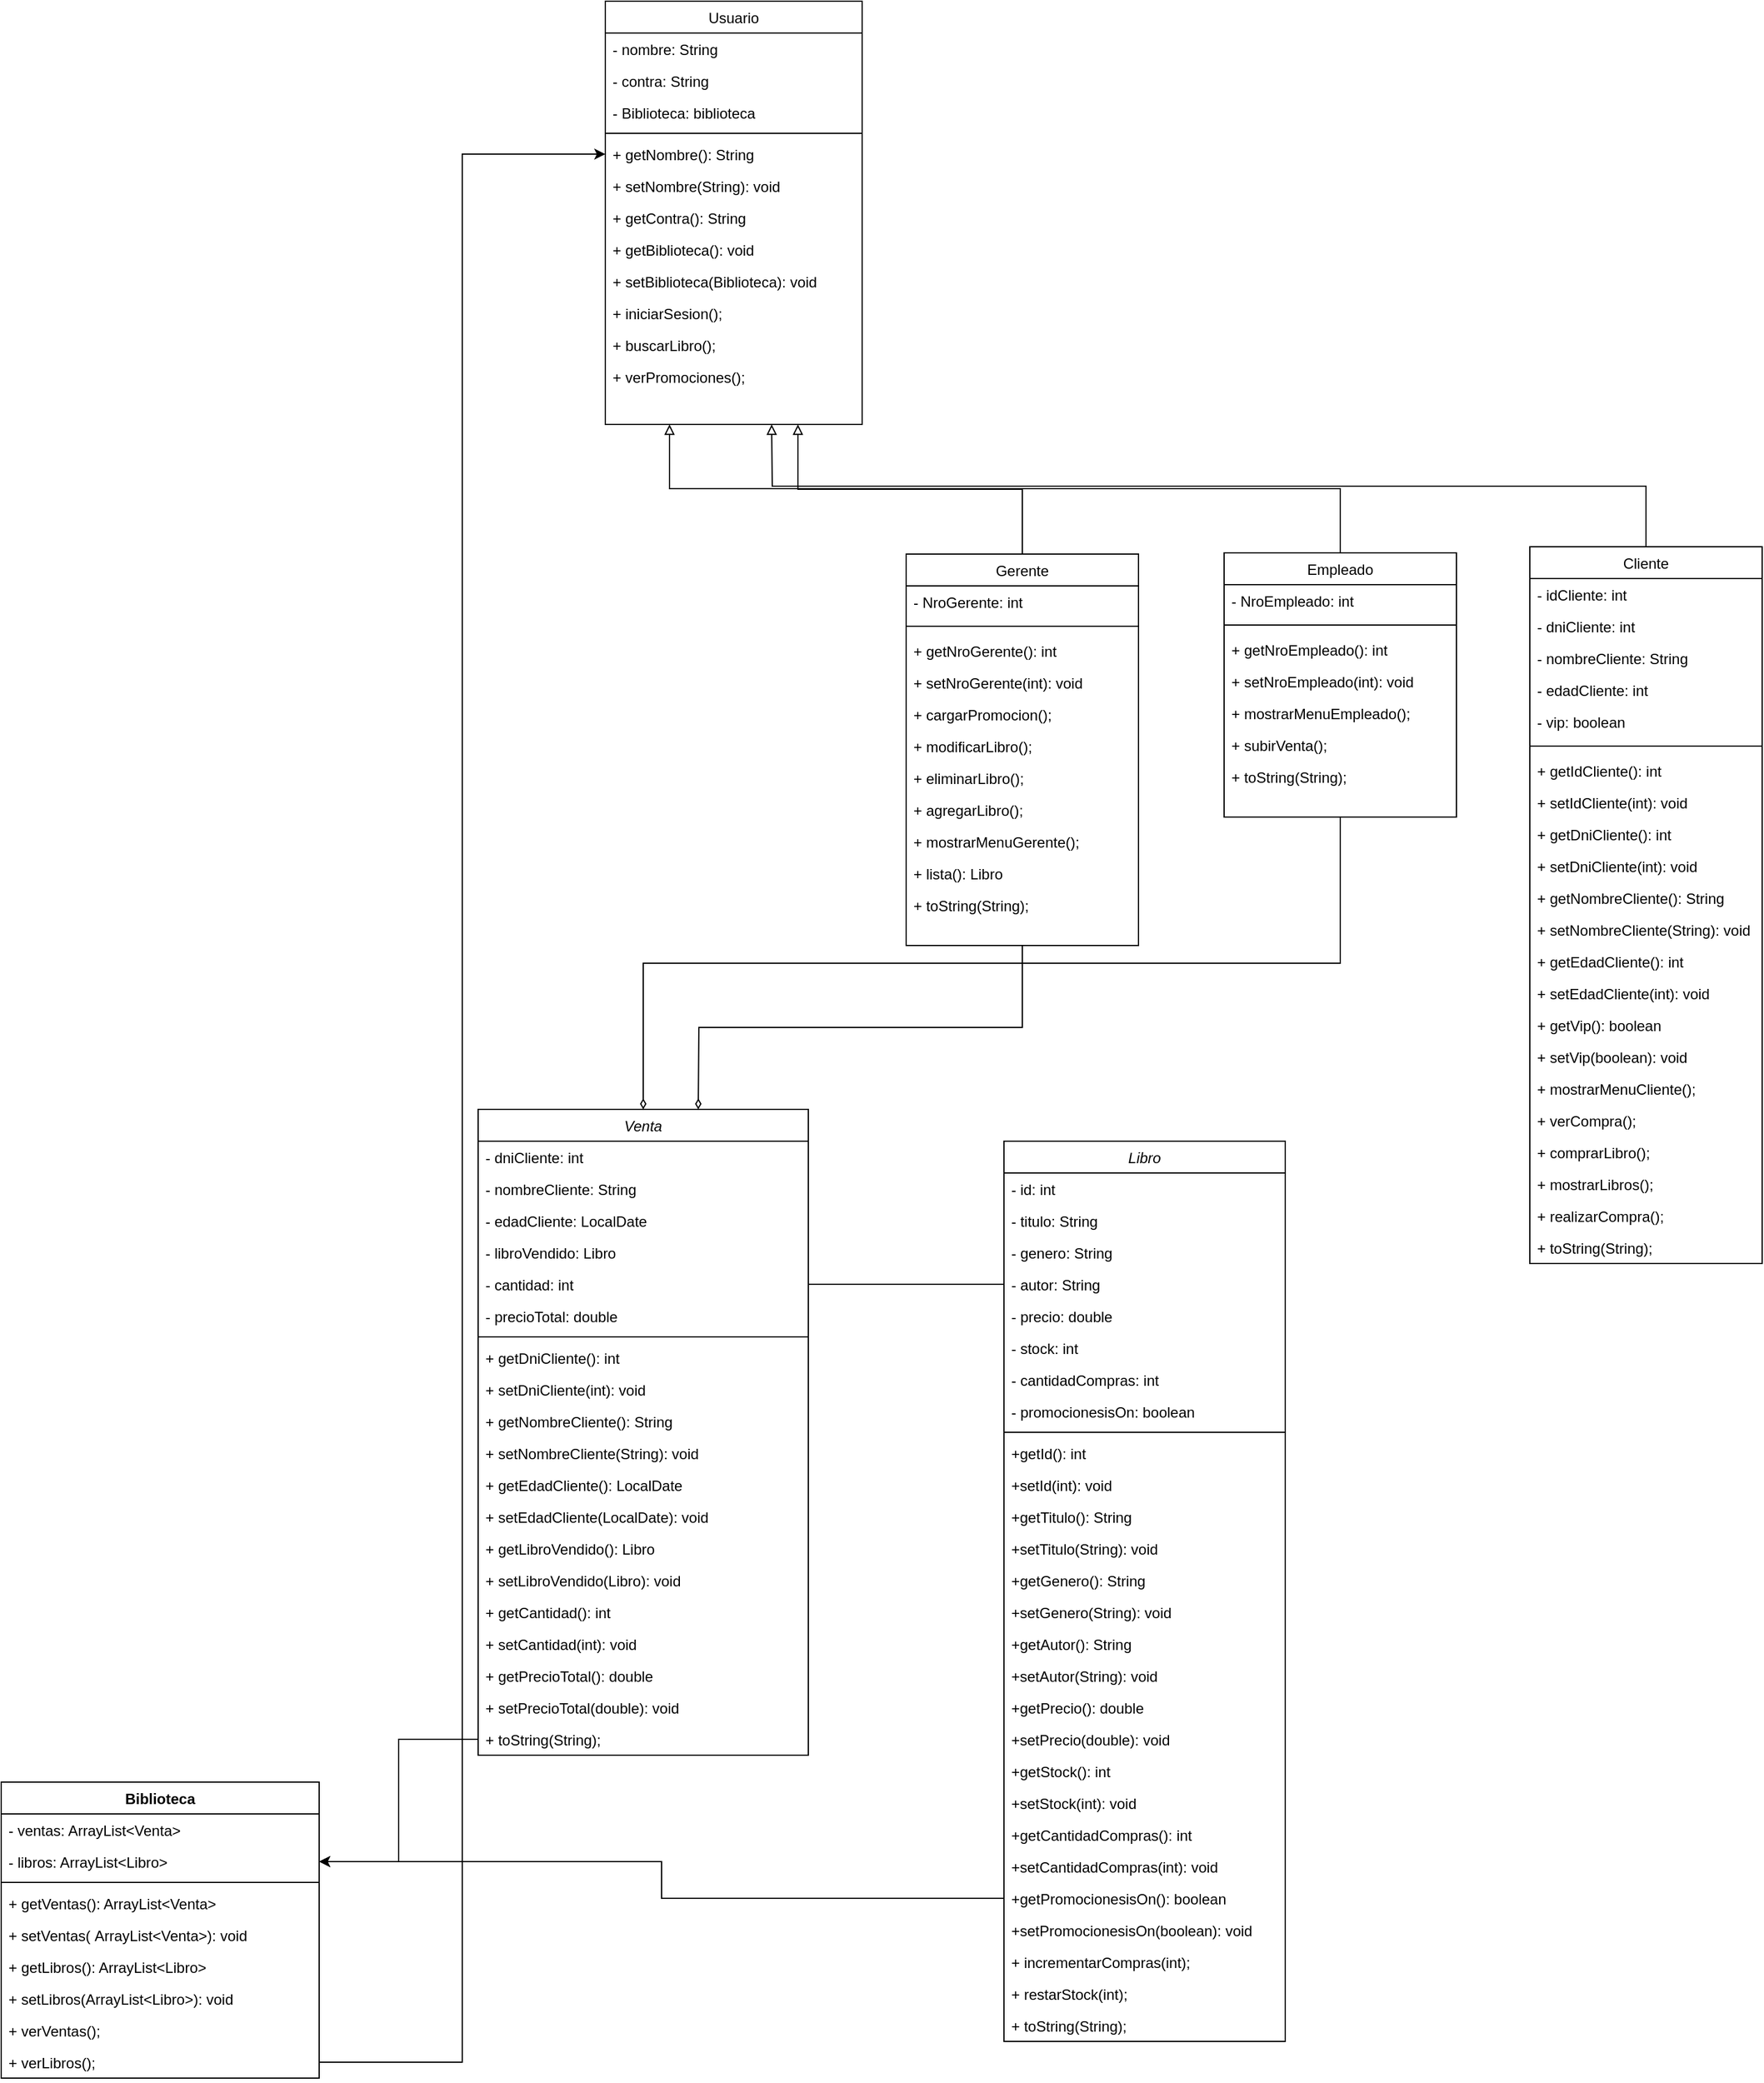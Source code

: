 <mxfile version="24.7.15">
  <diagram id="C5RBs43oDa-KdzZeNtuy" name="Page-1">
    <mxGraphModel grid="1" page="1" gridSize="10" guides="1" tooltips="1" connect="1" arrows="1" fold="1" pageScale="1" pageWidth="827" pageHeight="1169" math="0" shadow="0">
      <root>
        <mxCell id="WIyWlLk6GJQsqaUBKTNV-0" />
        <mxCell id="WIyWlLk6GJQsqaUBKTNV-1" parent="WIyWlLk6GJQsqaUBKTNV-0" />
        <mxCell id="zkfFHV4jXpPFQw0GAbJ--0" value="Libro" style="swimlane;fontStyle=2;align=center;verticalAlign=top;childLayout=stackLayout;horizontal=1;startSize=26;horizontalStack=0;resizeParent=1;resizeLast=0;collapsible=1;marginBottom=0;rounded=0;shadow=0;strokeWidth=1;" vertex="1" parent="WIyWlLk6GJQsqaUBKTNV-1">
          <mxGeometry x="1290" y="1256" width="230" height="736" as="geometry">
            <mxRectangle x="530" y="750" width="160" height="26" as="alternateBounds" />
          </mxGeometry>
        </mxCell>
        <mxCell id="zkfFHV4jXpPFQw0GAbJ--1" value="- id: int" style="text;align=left;verticalAlign=top;spacingLeft=4;spacingRight=4;overflow=hidden;rotatable=0;points=[[0,0.5],[1,0.5]];portConstraint=eastwest;" vertex="1" parent="zkfFHV4jXpPFQw0GAbJ--0">
          <mxGeometry y="26" width="230" height="26" as="geometry" />
        </mxCell>
        <mxCell id="3_fJEB4XuSI2ZX5ey5me-33" value="- titulo: String" style="text;align=left;verticalAlign=top;spacingLeft=4;spacingRight=4;overflow=hidden;rotatable=0;points=[[0,0.5],[1,0.5]];portConstraint=eastwest;" vertex="1" parent="zkfFHV4jXpPFQw0GAbJ--0">
          <mxGeometry y="52" width="230" height="26" as="geometry" />
        </mxCell>
        <mxCell id="zeFzlxNZ7XTF__vGCgI2-0" value="- genero: String" style="text;align=left;verticalAlign=top;spacingLeft=4;spacingRight=4;overflow=hidden;rotatable=0;points=[[0,0.5],[1,0.5]];portConstraint=eastwest;" vertex="1" parent="zkfFHV4jXpPFQw0GAbJ--0">
          <mxGeometry y="78" width="230" height="26" as="geometry" />
        </mxCell>
        <mxCell id="zeFzlxNZ7XTF__vGCgI2-1" value="- autor: String" style="text;align=left;verticalAlign=top;spacingLeft=4;spacingRight=4;overflow=hidden;rotatable=0;points=[[0,0.5],[1,0.5]];portConstraint=eastwest;" vertex="1" parent="zkfFHV4jXpPFQw0GAbJ--0">
          <mxGeometry y="104" width="230" height="26" as="geometry" />
        </mxCell>
        <mxCell id="zeFzlxNZ7XTF__vGCgI2-2" value="- precio: double" style="text;align=left;verticalAlign=top;spacingLeft=4;spacingRight=4;overflow=hidden;rotatable=0;points=[[0,0.5],[1,0.5]];portConstraint=eastwest;" vertex="1" parent="zkfFHV4jXpPFQw0GAbJ--0">
          <mxGeometry y="130" width="230" height="26" as="geometry" />
        </mxCell>
        <mxCell id="zeFzlxNZ7XTF__vGCgI2-3" value="- stock: int" style="text;align=left;verticalAlign=top;spacingLeft=4;spacingRight=4;overflow=hidden;rotatable=0;points=[[0,0.5],[1,0.5]];portConstraint=eastwest;" vertex="1" parent="zkfFHV4jXpPFQw0GAbJ--0">
          <mxGeometry y="156" width="230" height="26" as="geometry" />
        </mxCell>
        <mxCell id="3_fJEB4XuSI2ZX5ey5me-34" value="- cantidadCompras: int" style="text;align=left;verticalAlign=top;spacingLeft=4;spacingRight=4;overflow=hidden;rotatable=0;points=[[0,0.5],[1,0.5]];portConstraint=eastwest;" vertex="1" parent="zkfFHV4jXpPFQw0GAbJ--0">
          <mxGeometry y="182" width="230" height="26" as="geometry" />
        </mxCell>
        <mxCell id="3_fJEB4XuSI2ZX5ey5me-35" value="- promocionesisOn: boolean" style="text;align=left;verticalAlign=top;spacingLeft=4;spacingRight=4;overflow=hidden;rotatable=0;points=[[0,0.5],[1,0.5]];portConstraint=eastwest;" vertex="1" parent="zkfFHV4jXpPFQw0GAbJ--0">
          <mxGeometry y="208" width="230" height="26" as="geometry" />
        </mxCell>
        <mxCell id="zkfFHV4jXpPFQw0GAbJ--4" value="" style="line;html=1;strokeWidth=1;align=left;verticalAlign=middle;spacingTop=-1;spacingLeft=3;spacingRight=3;rotatable=0;labelPosition=right;points=[];portConstraint=eastwest;" vertex="1" parent="zkfFHV4jXpPFQw0GAbJ--0">
          <mxGeometry y="234" width="230" height="8" as="geometry" />
        </mxCell>
        <mxCell id="3_fJEB4XuSI2ZX5ey5me-36" value="+getId(): int" style="text;align=left;verticalAlign=top;spacingLeft=4;spacingRight=4;overflow=hidden;rotatable=0;points=[[0,0.5],[1,0.5]];portConstraint=eastwest;" vertex="1" parent="zkfFHV4jXpPFQw0GAbJ--0">
          <mxGeometry y="242" width="230" height="26" as="geometry" />
        </mxCell>
        <mxCell id="3_fJEB4XuSI2ZX5ey5me-38" value="+setId(int): void" style="text;align=left;verticalAlign=top;spacingLeft=4;spacingRight=4;overflow=hidden;rotatable=0;points=[[0,0.5],[1,0.5]];portConstraint=eastwest;" vertex="1" parent="zkfFHV4jXpPFQw0GAbJ--0">
          <mxGeometry y="268" width="230" height="26" as="geometry" />
        </mxCell>
        <mxCell id="3_fJEB4XuSI2ZX5ey5me-39" value="+getTitulo(): String" style="text;align=left;verticalAlign=top;spacingLeft=4;spacingRight=4;overflow=hidden;rotatable=0;points=[[0,0.5],[1,0.5]];portConstraint=eastwest;" vertex="1" parent="zkfFHV4jXpPFQw0GAbJ--0">
          <mxGeometry y="294" width="230" height="26" as="geometry" />
        </mxCell>
        <mxCell id="3_fJEB4XuSI2ZX5ey5me-40" value="+setTitulo(String): void" style="text;align=left;verticalAlign=top;spacingLeft=4;spacingRight=4;overflow=hidden;rotatable=0;points=[[0,0.5],[1,0.5]];portConstraint=eastwest;" vertex="1" parent="zkfFHV4jXpPFQw0GAbJ--0">
          <mxGeometry y="320" width="230" height="26" as="geometry" />
        </mxCell>
        <mxCell id="3_fJEB4XuSI2ZX5ey5me-41" value="+getGenero(): String" style="text;align=left;verticalAlign=top;spacingLeft=4;spacingRight=4;overflow=hidden;rotatable=0;points=[[0,0.5],[1,0.5]];portConstraint=eastwest;" vertex="1" parent="zkfFHV4jXpPFQw0GAbJ--0">
          <mxGeometry y="346" width="230" height="26" as="geometry" />
        </mxCell>
        <mxCell id="3_fJEB4XuSI2ZX5ey5me-42" value="+setGenero(String): void" style="text;align=left;verticalAlign=top;spacingLeft=4;spacingRight=4;overflow=hidden;rotatable=0;points=[[0,0.5],[1,0.5]];portConstraint=eastwest;" vertex="1" parent="zkfFHV4jXpPFQw0GAbJ--0">
          <mxGeometry y="372" width="230" height="26" as="geometry" />
        </mxCell>
        <mxCell id="3_fJEB4XuSI2ZX5ey5me-43" value="+getAutor(): String" style="text;align=left;verticalAlign=top;spacingLeft=4;spacingRight=4;overflow=hidden;rotatable=0;points=[[0,0.5],[1,0.5]];portConstraint=eastwest;" vertex="1" parent="zkfFHV4jXpPFQw0GAbJ--0">
          <mxGeometry y="398" width="230" height="26" as="geometry" />
        </mxCell>
        <mxCell id="3_fJEB4XuSI2ZX5ey5me-44" value="+setAutor(String): void" style="text;align=left;verticalAlign=top;spacingLeft=4;spacingRight=4;overflow=hidden;rotatable=0;points=[[0,0.5],[1,0.5]];portConstraint=eastwest;" vertex="1" parent="zkfFHV4jXpPFQw0GAbJ--0">
          <mxGeometry y="424" width="230" height="26" as="geometry" />
        </mxCell>
        <mxCell id="3_fJEB4XuSI2ZX5ey5me-45" value="+getPrecio(): double" style="text;align=left;verticalAlign=top;spacingLeft=4;spacingRight=4;overflow=hidden;rotatable=0;points=[[0,0.5],[1,0.5]];portConstraint=eastwest;" vertex="1" parent="zkfFHV4jXpPFQw0GAbJ--0">
          <mxGeometry y="450" width="230" height="26" as="geometry" />
        </mxCell>
        <mxCell id="3_fJEB4XuSI2ZX5ey5me-46" value="+setPrecio(double): void" style="text;align=left;verticalAlign=top;spacingLeft=4;spacingRight=4;overflow=hidden;rotatable=0;points=[[0,0.5],[1,0.5]];portConstraint=eastwest;" vertex="1" parent="zkfFHV4jXpPFQw0GAbJ--0">
          <mxGeometry y="476" width="230" height="26" as="geometry" />
        </mxCell>
        <mxCell id="3_fJEB4XuSI2ZX5ey5me-47" value="+getStock(): int" style="text;align=left;verticalAlign=top;spacingLeft=4;spacingRight=4;overflow=hidden;rotatable=0;points=[[0,0.5],[1,0.5]];portConstraint=eastwest;" vertex="1" parent="zkfFHV4jXpPFQw0GAbJ--0">
          <mxGeometry y="502" width="230" height="26" as="geometry" />
        </mxCell>
        <mxCell id="3_fJEB4XuSI2ZX5ey5me-48" value="+setStock(int): void" style="text;align=left;verticalAlign=top;spacingLeft=4;spacingRight=4;overflow=hidden;rotatable=0;points=[[0,0.5],[1,0.5]];portConstraint=eastwest;" vertex="1" parent="zkfFHV4jXpPFQw0GAbJ--0">
          <mxGeometry y="528" width="230" height="26" as="geometry" />
        </mxCell>
        <mxCell id="3_fJEB4XuSI2ZX5ey5me-49" value="+getCantidadCompras(): int" style="text;align=left;verticalAlign=top;spacingLeft=4;spacingRight=4;overflow=hidden;rotatable=0;points=[[0,0.5],[1,0.5]];portConstraint=eastwest;" vertex="1" parent="zkfFHV4jXpPFQw0GAbJ--0">
          <mxGeometry y="554" width="230" height="26" as="geometry" />
        </mxCell>
        <mxCell id="3_fJEB4XuSI2ZX5ey5me-50" value="+setCantidadCompras(int): void" style="text;align=left;verticalAlign=top;spacingLeft=4;spacingRight=4;overflow=hidden;rotatable=0;points=[[0,0.5],[1,0.5]];portConstraint=eastwest;" vertex="1" parent="zkfFHV4jXpPFQw0GAbJ--0">
          <mxGeometry y="580" width="230" height="26" as="geometry" />
        </mxCell>
        <mxCell id="3_fJEB4XuSI2ZX5ey5me-51" value="+getPromocionesisOn(): boolean" style="text;align=left;verticalAlign=top;spacingLeft=4;spacingRight=4;overflow=hidden;rotatable=0;points=[[0,0.5],[1,0.5]];portConstraint=eastwest;" vertex="1" parent="zkfFHV4jXpPFQw0GAbJ--0">
          <mxGeometry y="606" width="230" height="26" as="geometry" />
        </mxCell>
        <mxCell id="3_fJEB4XuSI2ZX5ey5me-52" value="+setPromocionesisOn(boolean): void" style="text;align=left;verticalAlign=top;spacingLeft=4;spacingRight=4;overflow=hidden;rotatable=0;points=[[0,0.5],[1,0.5]];portConstraint=eastwest;" vertex="1" parent="zkfFHV4jXpPFQw0GAbJ--0">
          <mxGeometry y="632" width="230" height="26" as="geometry" />
        </mxCell>
        <mxCell id="3_fJEB4XuSI2ZX5ey5me-53" value="+ incrementarCompras(int);&#xa;" style="text;align=left;verticalAlign=top;spacingLeft=4;spacingRight=4;overflow=hidden;rotatable=0;points=[[0,0.5],[1,0.5]];portConstraint=eastwest;" vertex="1" parent="zkfFHV4jXpPFQw0GAbJ--0">
          <mxGeometry y="658" width="230" height="26" as="geometry" />
        </mxCell>
        <mxCell id="3_fJEB4XuSI2ZX5ey5me-54" value="+ restarStock(int);&#xa;" style="text;align=left;verticalAlign=top;spacingLeft=4;spacingRight=4;overflow=hidden;rotatable=0;points=[[0,0.5],[1,0.5]];portConstraint=eastwest;" vertex="1" parent="zkfFHV4jXpPFQw0GAbJ--0">
          <mxGeometry y="684" width="230" height="26" as="geometry" />
        </mxCell>
        <mxCell id="3_fJEB4XuSI2ZX5ey5me-55" value="+ toString(String);&#xa;" style="text;align=left;verticalAlign=top;spacingLeft=4;spacingRight=4;overflow=hidden;rotatable=0;points=[[0,0.5],[1,0.5]];portConstraint=eastwest;" vertex="1" parent="zkfFHV4jXpPFQw0GAbJ--0">
          <mxGeometry y="710" width="230" height="26" as="geometry" />
        </mxCell>
        <mxCell id="zkfFHV4jXpPFQw0GAbJ--17" value="Usuario&#xa;" style="swimlane;fontStyle=0;align=center;verticalAlign=top;childLayout=stackLayout;horizontal=1;startSize=26;horizontalStack=0;resizeParent=1;resizeLast=0;collapsible=1;marginBottom=0;rounded=0;shadow=0;strokeWidth=1;" vertex="1" parent="WIyWlLk6GJQsqaUBKTNV-1">
          <mxGeometry x="964" y="324" width="210" height="346" as="geometry">
            <mxRectangle x="550" y="140" width="160" height="26" as="alternateBounds" />
          </mxGeometry>
        </mxCell>
        <mxCell id="zkfFHV4jXpPFQw0GAbJ--18" value="- nombre: String" style="text;align=left;verticalAlign=top;spacingLeft=4;spacingRight=4;overflow=hidden;rotatable=0;points=[[0,0.5],[1,0.5]];portConstraint=eastwest;" vertex="1" parent="zkfFHV4jXpPFQw0GAbJ--17">
          <mxGeometry y="26" width="210" height="26" as="geometry" />
        </mxCell>
        <mxCell id="zkfFHV4jXpPFQw0GAbJ--19" value="- contra: String" style="text;align=left;verticalAlign=top;spacingLeft=4;spacingRight=4;overflow=hidden;rotatable=0;points=[[0,0.5],[1,0.5]];portConstraint=eastwest;rounded=0;shadow=0;html=0;" vertex="1" parent="zkfFHV4jXpPFQw0GAbJ--17">
          <mxGeometry y="52" width="210" height="26" as="geometry" />
        </mxCell>
        <mxCell id="3_fJEB4XuSI2ZX5ey5me-4" value="- Biblioteca: biblioteca" style="text;align=left;verticalAlign=top;spacingLeft=4;spacingRight=4;overflow=hidden;rotatable=0;points=[[0,0.5],[1,0.5]];portConstraint=eastwest;rounded=0;shadow=0;html=0;" vertex="1" parent="zkfFHV4jXpPFQw0GAbJ--17">
          <mxGeometry y="78" width="210" height="26" as="geometry" />
        </mxCell>
        <mxCell id="zkfFHV4jXpPFQw0GAbJ--23" value="" style="line;html=1;strokeWidth=1;align=left;verticalAlign=middle;spacingTop=-1;spacingLeft=3;spacingRight=3;rotatable=0;labelPosition=right;points=[];portConstraint=eastwest;" vertex="1" parent="zkfFHV4jXpPFQw0GAbJ--17">
          <mxGeometry y="104" width="210" height="8" as="geometry" />
        </mxCell>
        <mxCell id="C8FBsrQ4gT8PFuAUMxNv-0" value="+ getNombre(): String" style="text;align=left;verticalAlign=top;spacingLeft=4;spacingRight=4;overflow=hidden;rotatable=0;points=[[0,0.5],[1,0.5]];portConstraint=eastwest;" vertex="1" parent="zkfFHV4jXpPFQw0GAbJ--17">
          <mxGeometry y="112" width="210" height="26" as="geometry" />
        </mxCell>
        <mxCell id="C8FBsrQ4gT8PFuAUMxNv-1" value="+ setNombre(String): void" style="text;align=left;verticalAlign=top;spacingLeft=4;spacingRight=4;overflow=hidden;rotatable=0;points=[[0,0.5],[1,0.5]];portConstraint=eastwest;" vertex="1" parent="zkfFHV4jXpPFQw0GAbJ--17">
          <mxGeometry y="138" width="210" height="26" as="geometry" />
        </mxCell>
        <mxCell id="3_fJEB4XuSI2ZX5ey5me-5" value="+ getContra(): String" style="text;align=left;verticalAlign=top;spacingLeft=4;spacingRight=4;overflow=hidden;rotatable=0;points=[[0,0.5],[1,0.5]];portConstraint=eastwest;" vertex="1" parent="zkfFHV4jXpPFQw0GAbJ--17">
          <mxGeometry y="164" width="210" height="26" as="geometry" />
        </mxCell>
        <mxCell id="3_fJEB4XuSI2ZX5ey5me-7" value="+ getBiblioteca(): void" style="text;align=left;verticalAlign=top;spacingLeft=4;spacingRight=4;overflow=hidden;rotatable=0;points=[[0,0.5],[1,0.5]];portConstraint=eastwest;" vertex="1" parent="zkfFHV4jXpPFQw0GAbJ--17">
          <mxGeometry y="190" width="210" height="26" as="geometry" />
        </mxCell>
        <mxCell id="3_fJEB4XuSI2ZX5ey5me-6" value="+ setBiblioteca(Biblioteca): void" style="text;align=left;verticalAlign=top;spacingLeft=4;spacingRight=4;overflow=hidden;rotatable=0;points=[[0,0.5],[1,0.5]];portConstraint=eastwest;" vertex="1" parent="zkfFHV4jXpPFQw0GAbJ--17">
          <mxGeometry y="216" width="210" height="26" as="geometry" />
        </mxCell>
        <mxCell id="zkfFHV4jXpPFQw0GAbJ--24" value="+ iniciarSesion();" style="text;align=left;verticalAlign=top;spacingLeft=4;spacingRight=4;overflow=hidden;rotatable=0;points=[[0,0.5],[1,0.5]];portConstraint=eastwest;" vertex="1" parent="zkfFHV4jXpPFQw0GAbJ--17">
          <mxGeometry y="242" width="210" height="26" as="geometry" />
        </mxCell>
        <mxCell id="3_fJEB4XuSI2ZX5ey5me-9" value="+ buscarLibro();" style="text;align=left;verticalAlign=top;spacingLeft=4;spacingRight=4;overflow=hidden;rotatable=0;points=[[0,0.5],[1,0.5]];portConstraint=eastwest;" vertex="1" parent="zkfFHV4jXpPFQw0GAbJ--17">
          <mxGeometry y="268" width="210" height="26" as="geometry" />
        </mxCell>
        <mxCell id="3_fJEB4XuSI2ZX5ey5me-10" value="+ verPromociones();" style="text;align=left;verticalAlign=top;spacingLeft=4;spacingRight=4;overflow=hidden;rotatable=0;points=[[0,0.5],[1,0.5]];portConstraint=eastwest;" vertex="1" parent="zkfFHV4jXpPFQw0GAbJ--17">
          <mxGeometry y="294" width="210" height="26" as="geometry" />
        </mxCell>
        <mxCell id="zeFzlxNZ7XTF__vGCgI2-8" style="edgeStyle=orthogonalEdgeStyle;rounded=0;orthogonalLoop=1;jettySize=auto;html=1;exitX=0.5;exitY=1;exitDx=0;exitDy=0;entryX=0.5;entryY=0;entryDx=0;entryDy=0;endArrow=diamondThin;endFill=0;" edge="1" parent="WIyWlLk6GJQsqaUBKTNV-1" source="C8FBsrQ4gT8PFuAUMxNv-2" target="NTCE8LLHtsDhGNEoDF-W-3">
          <mxGeometry relative="1" as="geometry" />
        </mxCell>
        <mxCell id="3_fJEB4XuSI2ZX5ey5me-16" style="edgeStyle=orthogonalEdgeStyle;rounded=0;orthogonalLoop=1;jettySize=auto;html=1;exitX=0.5;exitY=0;exitDx=0;exitDy=0;entryX=0.25;entryY=1;entryDx=0;entryDy=0;endArrow=block;endFill=0;" edge="1" parent="WIyWlLk6GJQsqaUBKTNV-1" source="C8FBsrQ4gT8PFuAUMxNv-2" target="zkfFHV4jXpPFQw0GAbJ--17">
          <mxGeometry relative="1" as="geometry" />
        </mxCell>
        <mxCell id="C8FBsrQ4gT8PFuAUMxNv-2" value="Empleado" style="swimlane;fontStyle=0;align=center;verticalAlign=top;childLayout=stackLayout;horizontal=1;startSize=26;horizontalStack=0;resizeParent=1;resizeLast=0;collapsible=1;marginBottom=0;rounded=0;shadow=0;strokeWidth=1;" vertex="1" parent="WIyWlLk6GJQsqaUBKTNV-1">
          <mxGeometry x="1470" y="775" width="190" height="216" as="geometry">
            <mxRectangle x="60" y="470" width="160" height="26" as="alternateBounds" />
          </mxGeometry>
        </mxCell>
        <mxCell id="3_fJEB4XuSI2ZX5ey5me-11" value="- NroEmpleado: int" style="text;align=left;verticalAlign=top;spacingLeft=4;spacingRight=4;overflow=hidden;rotatable=0;points=[[0,0.5],[1,0.5]];portConstraint=eastwest;" vertex="1" parent="C8FBsrQ4gT8PFuAUMxNv-2">
          <mxGeometry y="26" width="190" height="26" as="geometry" />
        </mxCell>
        <mxCell id="C8FBsrQ4gT8PFuAUMxNv-5" value="" style="line;html=1;strokeWidth=1;align=left;verticalAlign=middle;spacingTop=-1;spacingLeft=3;spacingRight=3;rotatable=0;labelPosition=right;points=[];portConstraint=eastwest;" vertex="1" parent="C8FBsrQ4gT8PFuAUMxNv-2">
          <mxGeometry y="52" width="190" height="14" as="geometry" />
        </mxCell>
        <mxCell id="3_fJEB4XuSI2ZX5ey5me-12" value="+ getNroEmpleado(): int" style="text;align=left;verticalAlign=top;spacingLeft=4;spacingRight=4;overflow=hidden;rotatable=0;points=[[0,0.5],[1,0.5]];portConstraint=eastwest;" vertex="1" parent="C8FBsrQ4gT8PFuAUMxNv-2">
          <mxGeometry y="66" width="190" height="26" as="geometry" />
        </mxCell>
        <mxCell id="3_fJEB4XuSI2ZX5ey5me-13" value="+ setNroEmpleado(int): void" style="text;align=left;verticalAlign=top;spacingLeft=4;spacingRight=4;overflow=hidden;rotatable=0;points=[[0,0.5],[1,0.5]];portConstraint=eastwest;" vertex="1" parent="C8FBsrQ4gT8PFuAUMxNv-2">
          <mxGeometry y="92" width="190" height="26" as="geometry" />
        </mxCell>
        <mxCell id="3_fJEB4XuSI2ZX5ey5me-14" value="+ mostrarMenuEmpleado();" style="text;align=left;verticalAlign=top;spacingLeft=4;spacingRight=4;overflow=hidden;rotatable=0;points=[[0,0.5],[1,0.5]];portConstraint=eastwest;" vertex="1" parent="C8FBsrQ4gT8PFuAUMxNv-2">
          <mxGeometry y="118" width="190" height="26" as="geometry" />
        </mxCell>
        <mxCell id="4AoJNCyfuyOVX1Zllpcv-3" value="+ subirVenta();" style="text;align=left;verticalAlign=top;spacingLeft=4;spacingRight=4;overflow=hidden;rotatable=0;points=[[0,0.5],[1,0.5]];portConstraint=eastwest;" vertex="1" parent="C8FBsrQ4gT8PFuAUMxNv-2">
          <mxGeometry y="144" width="190" height="26" as="geometry" />
        </mxCell>
        <mxCell id="3_fJEB4XuSI2ZX5ey5me-15" value="+ toString(String);" style="text;align=left;verticalAlign=top;spacingLeft=4;spacingRight=4;overflow=hidden;rotatable=0;points=[[0,0.5],[1,0.5]];portConstraint=eastwest;" vertex="1" parent="C8FBsrQ4gT8PFuAUMxNv-2">
          <mxGeometry y="170" width="190" height="26" as="geometry" />
        </mxCell>
        <mxCell id="zeFzlxNZ7XTF__vGCgI2-9" style="edgeStyle=orthogonalEdgeStyle;rounded=0;orthogonalLoop=1;jettySize=auto;html=1;exitX=0.5;exitY=1;exitDx=0;exitDy=0;endArrow=diamondThin;endFill=0;" edge="1" parent="WIyWlLk6GJQsqaUBKTNV-1" source="C8FBsrQ4gT8PFuAUMxNv-9">
          <mxGeometry relative="1" as="geometry">
            <mxPoint x="1040" y="1230" as="targetPoint" />
          </mxGeometry>
        </mxCell>
        <mxCell id="3_fJEB4XuSI2ZX5ey5me-17" style="edgeStyle=orthogonalEdgeStyle;rounded=0;orthogonalLoop=1;jettySize=auto;html=1;exitX=0.5;exitY=0;exitDx=0;exitDy=0;entryX=0.75;entryY=1;entryDx=0;entryDy=0;endArrow=block;endFill=0;" edge="1" parent="WIyWlLk6GJQsqaUBKTNV-1" source="C8FBsrQ4gT8PFuAUMxNv-9" target="zkfFHV4jXpPFQw0GAbJ--17">
          <mxGeometry relative="1" as="geometry" />
        </mxCell>
        <mxCell id="C8FBsrQ4gT8PFuAUMxNv-9" value="Gerente" style="swimlane;fontStyle=0;align=center;verticalAlign=top;childLayout=stackLayout;horizontal=1;startSize=26;horizontalStack=0;resizeParent=1;resizeLast=0;collapsible=1;marginBottom=0;rounded=0;shadow=0;strokeWidth=1;" vertex="1" parent="WIyWlLk6GJQsqaUBKTNV-1">
          <mxGeometry x="1210" y="776" width="190" height="320" as="geometry">
            <mxRectangle x="550" y="140" width="160" height="26" as="alternateBounds" />
          </mxGeometry>
        </mxCell>
        <mxCell id="3_fJEB4XuSI2ZX5ey5me-56" value="- NroGerente: int" style="text;align=left;verticalAlign=top;spacingLeft=4;spacingRight=4;overflow=hidden;rotatable=0;points=[[0,0.5],[1,0.5]];portConstraint=eastwest;" vertex="1" parent="C8FBsrQ4gT8PFuAUMxNv-9">
          <mxGeometry y="26" width="190" height="26" as="geometry" />
        </mxCell>
        <mxCell id="C8FBsrQ4gT8PFuAUMxNv-12" value="" style="line;html=1;strokeWidth=1;align=left;verticalAlign=middle;spacingTop=-1;spacingLeft=3;spacingRight=3;rotatable=0;labelPosition=right;points=[];portConstraint=eastwest;" vertex="1" parent="C8FBsrQ4gT8PFuAUMxNv-9">
          <mxGeometry y="52" width="190" height="14" as="geometry" />
        </mxCell>
        <mxCell id="3_fJEB4XuSI2ZX5ey5me-57" value="+ getNroGerente(): int" style="text;align=left;verticalAlign=top;spacingLeft=4;spacingRight=4;overflow=hidden;rotatable=0;points=[[0,0.5],[1,0.5]];portConstraint=eastwest;" vertex="1" parent="C8FBsrQ4gT8PFuAUMxNv-9">
          <mxGeometry y="66" width="190" height="26" as="geometry" />
        </mxCell>
        <mxCell id="3_fJEB4XuSI2ZX5ey5me-58" value="+ setNroGerente(int): void" style="text;align=left;verticalAlign=top;spacingLeft=4;spacingRight=4;overflow=hidden;rotatable=0;points=[[0,0.5],[1,0.5]];portConstraint=eastwest;" vertex="1" parent="C8FBsrQ4gT8PFuAUMxNv-9">
          <mxGeometry y="92" width="190" height="26" as="geometry" />
        </mxCell>
        <mxCell id="4AoJNCyfuyOVX1Zllpcv-0" value="+ cargarPromocion();" style="text;align=left;verticalAlign=top;spacingLeft=4;spacingRight=4;overflow=hidden;rotatable=0;points=[[0,0.5],[1,0.5]];portConstraint=eastwest;" vertex="1" parent="C8FBsrQ4gT8PFuAUMxNv-9">
          <mxGeometry y="118" width="190" height="26" as="geometry" />
        </mxCell>
        <mxCell id="4AoJNCyfuyOVX1Zllpcv-1" value="+ modificarLibro();" style="text;align=left;verticalAlign=top;spacingLeft=4;spacingRight=4;overflow=hidden;rotatable=0;points=[[0,0.5],[1,0.5]];portConstraint=eastwest;" vertex="1" parent="C8FBsrQ4gT8PFuAUMxNv-9">
          <mxGeometry y="144" width="190" height="26" as="geometry" />
        </mxCell>
        <mxCell id="3_fJEB4XuSI2ZX5ey5me-59" value="+ eliminarLibro();" style="text;align=left;verticalAlign=top;spacingLeft=4;spacingRight=4;overflow=hidden;rotatable=0;points=[[0,0.5],[1,0.5]];portConstraint=eastwest;" vertex="1" parent="C8FBsrQ4gT8PFuAUMxNv-9">
          <mxGeometry y="170" width="190" height="26" as="geometry" />
        </mxCell>
        <mxCell id="4AoJNCyfuyOVX1Zllpcv-2" value="+ agregarLibro();&#xa;" style="text;align=left;verticalAlign=top;spacingLeft=4;spacingRight=4;overflow=hidden;rotatable=0;points=[[0,0.5],[1,0.5]];portConstraint=eastwest;" vertex="1" parent="C8FBsrQ4gT8PFuAUMxNv-9">
          <mxGeometry y="196" width="190" height="26" as="geometry" />
        </mxCell>
        <mxCell id="3_fJEB4XuSI2ZX5ey5me-60" value="+ mostrarMenuGerente();&#xa;" style="text;align=left;verticalAlign=top;spacingLeft=4;spacingRight=4;overflow=hidden;rotatable=0;points=[[0,0.5],[1,0.5]];portConstraint=eastwest;" vertex="1" parent="C8FBsrQ4gT8PFuAUMxNv-9">
          <mxGeometry y="222" width="190" height="26" as="geometry" />
        </mxCell>
        <mxCell id="3_fJEB4XuSI2ZX5ey5me-62" value="+ lista(): Libro" style="text;align=left;verticalAlign=top;spacingLeft=4;spacingRight=4;overflow=hidden;rotatable=0;points=[[0,0.5],[1,0.5]];portConstraint=eastwest;" vertex="1" parent="C8FBsrQ4gT8PFuAUMxNv-9">
          <mxGeometry y="248" width="190" height="26" as="geometry" />
        </mxCell>
        <mxCell id="3_fJEB4XuSI2ZX5ey5me-63" value="+ toString(String);" style="text;align=left;verticalAlign=top;spacingLeft=4;spacingRight=4;overflow=hidden;rotatable=0;points=[[0,0.5],[1,0.5]];portConstraint=eastwest;" vertex="1" parent="C8FBsrQ4gT8PFuAUMxNv-9">
          <mxGeometry y="274" width="190" height="26" as="geometry" />
        </mxCell>
        <mxCell id="NTCE8LLHtsDhGNEoDF-W-3" value="Venta" style="swimlane;fontStyle=2;align=center;verticalAlign=top;childLayout=stackLayout;horizontal=1;startSize=26;horizontalStack=0;resizeParent=1;resizeLast=0;collapsible=1;marginBottom=0;rounded=0;shadow=0;strokeWidth=1;" vertex="1" parent="WIyWlLk6GJQsqaUBKTNV-1">
          <mxGeometry x="860" y="1230" width="270" height="528" as="geometry">
            <mxRectangle x="200" y="750" width="160" height="26" as="alternateBounds" />
          </mxGeometry>
        </mxCell>
        <mxCell id="NTCE8LLHtsDhGNEoDF-W-8" value="- dniCliente: int" style="text;align=left;verticalAlign=top;spacingLeft=4;spacingRight=4;overflow=hidden;rotatable=0;points=[[0,0.5],[1,0.5]];portConstraint=eastwest;" vertex="1" parent="NTCE8LLHtsDhGNEoDF-W-3">
          <mxGeometry y="26" width="270" height="26" as="geometry" />
        </mxCell>
        <mxCell id="zeFzlxNZ7XTF__vGCgI2-7" value="- nombreCliente: String" style="text;align=left;verticalAlign=top;spacingLeft=4;spacingRight=4;overflow=hidden;rotatable=0;points=[[0,0.5],[1,0.5]];portConstraint=eastwest;" vertex="1" parent="NTCE8LLHtsDhGNEoDF-W-3">
          <mxGeometry y="52" width="270" height="26" as="geometry" />
        </mxCell>
        <mxCell id="NTCE8LLHtsDhGNEoDF-W-6" value="- edadCliente: LocalDate" style="text;align=left;verticalAlign=top;spacingLeft=4;spacingRight=4;overflow=hidden;rotatable=0;points=[[0,0.5],[1,0.5]];portConstraint=eastwest;" vertex="1" parent="NTCE8LLHtsDhGNEoDF-W-3">
          <mxGeometry y="78" width="270" height="26" as="geometry" />
        </mxCell>
        <mxCell id="4AoJNCyfuyOVX1Zllpcv-4" value="- libroVendido: Libro" style="text;align=left;verticalAlign=top;spacingLeft=4;spacingRight=4;overflow=hidden;rotatable=0;points=[[0,0.5],[1,0.5]];portConstraint=eastwest;" vertex="1" parent="NTCE8LLHtsDhGNEoDF-W-3">
          <mxGeometry y="104" width="270" height="26" as="geometry" />
        </mxCell>
        <mxCell id="NTCE8LLHtsDhGNEoDF-W-4" value="- cantidad: int" style="text;align=left;verticalAlign=top;spacingLeft=4;spacingRight=4;overflow=hidden;rotatable=0;points=[[0,0.5],[1,0.5]];portConstraint=eastwest;" vertex="1" parent="NTCE8LLHtsDhGNEoDF-W-3">
          <mxGeometry y="130" width="270" height="26" as="geometry" />
        </mxCell>
        <mxCell id="NTCE8LLHtsDhGNEoDF-W-5" value="- precioTotal: double" style="text;align=left;verticalAlign=top;spacingLeft=4;spacingRight=4;overflow=hidden;rotatable=0;points=[[0,0.5],[1,0.5]];portConstraint=eastwest;" vertex="1" parent="NTCE8LLHtsDhGNEoDF-W-3">
          <mxGeometry y="156" width="270" height="26" as="geometry" />
        </mxCell>
        <mxCell id="NTCE8LLHtsDhGNEoDF-W-9" value="" style="line;html=1;strokeWidth=1;align=left;verticalAlign=middle;spacingTop=-1;spacingLeft=3;spacingRight=3;rotatable=0;labelPosition=right;points=[];portConstraint=eastwest;" vertex="1" parent="NTCE8LLHtsDhGNEoDF-W-3">
          <mxGeometry y="182" width="270" height="8" as="geometry" />
        </mxCell>
        <mxCell id="3_fJEB4XuSI2ZX5ey5me-18" value="+ getDniCliente(): int" style="text;align=left;verticalAlign=top;spacingLeft=4;spacingRight=4;overflow=hidden;rotatable=0;points=[[0,0.5],[1,0.5]];portConstraint=eastwest;" vertex="1" parent="NTCE8LLHtsDhGNEoDF-W-3">
          <mxGeometry y="190" width="270" height="26" as="geometry" />
        </mxCell>
        <mxCell id="3_fJEB4XuSI2ZX5ey5me-19" value="+ setDniCliente(int): void" style="text;align=left;verticalAlign=top;spacingLeft=4;spacingRight=4;overflow=hidden;rotatable=0;points=[[0,0.5],[1,0.5]];portConstraint=eastwest;" vertex="1" parent="NTCE8LLHtsDhGNEoDF-W-3">
          <mxGeometry y="216" width="270" height="26" as="geometry" />
        </mxCell>
        <mxCell id="3_fJEB4XuSI2ZX5ey5me-20" value="+ getNombreCliente(): String" style="text;align=left;verticalAlign=top;spacingLeft=4;spacingRight=4;overflow=hidden;rotatable=0;points=[[0,0.5],[1,0.5]];portConstraint=eastwest;" vertex="1" parent="NTCE8LLHtsDhGNEoDF-W-3">
          <mxGeometry y="242" width="270" height="26" as="geometry" />
        </mxCell>
        <mxCell id="3_fJEB4XuSI2ZX5ey5me-21" value="+ setNombreCliente(String): void" style="text;align=left;verticalAlign=top;spacingLeft=4;spacingRight=4;overflow=hidden;rotatable=0;points=[[0,0.5],[1,0.5]];portConstraint=eastwest;" vertex="1" parent="NTCE8LLHtsDhGNEoDF-W-3">
          <mxGeometry y="268" width="270" height="26" as="geometry" />
        </mxCell>
        <mxCell id="3_fJEB4XuSI2ZX5ey5me-22" value="+ getEdadCliente(): LocalDate" style="text;align=left;verticalAlign=top;spacingLeft=4;spacingRight=4;overflow=hidden;rotatable=0;points=[[0,0.5],[1,0.5]];portConstraint=eastwest;" vertex="1" parent="NTCE8LLHtsDhGNEoDF-W-3">
          <mxGeometry y="294" width="270" height="26" as="geometry" />
        </mxCell>
        <mxCell id="3_fJEB4XuSI2ZX5ey5me-23" value="+ setEdadCliente(LocalDate): void" style="text;align=left;verticalAlign=top;spacingLeft=4;spacingRight=4;overflow=hidden;rotatable=0;points=[[0,0.5],[1,0.5]];portConstraint=eastwest;" vertex="1" parent="NTCE8LLHtsDhGNEoDF-W-3">
          <mxGeometry y="320" width="270" height="26" as="geometry" />
        </mxCell>
        <mxCell id="3_fJEB4XuSI2ZX5ey5me-24" value="+ getLibroVendido(): Libro" style="text;align=left;verticalAlign=top;spacingLeft=4;spacingRight=4;overflow=hidden;rotatable=0;points=[[0,0.5],[1,0.5]];portConstraint=eastwest;" vertex="1" parent="NTCE8LLHtsDhGNEoDF-W-3">
          <mxGeometry y="346" width="270" height="26" as="geometry" />
        </mxCell>
        <mxCell id="3_fJEB4XuSI2ZX5ey5me-25" value="+ setLibroVendido(Libro): void" style="text;align=left;verticalAlign=top;spacingLeft=4;spacingRight=4;overflow=hidden;rotatable=0;points=[[0,0.5],[1,0.5]];portConstraint=eastwest;" vertex="1" parent="NTCE8LLHtsDhGNEoDF-W-3">
          <mxGeometry y="372" width="270" height="26" as="geometry" />
        </mxCell>
        <mxCell id="3_fJEB4XuSI2ZX5ey5me-26" value="+ getCantidad(): int" style="text;align=left;verticalAlign=top;spacingLeft=4;spacingRight=4;overflow=hidden;rotatable=0;points=[[0,0.5],[1,0.5]];portConstraint=eastwest;" vertex="1" parent="NTCE8LLHtsDhGNEoDF-W-3">
          <mxGeometry y="398" width="270" height="26" as="geometry" />
        </mxCell>
        <mxCell id="3_fJEB4XuSI2ZX5ey5me-27" value="+ setCantidad(int): void" style="text;align=left;verticalAlign=top;spacingLeft=4;spacingRight=4;overflow=hidden;rotatable=0;points=[[0,0.5],[1,0.5]];portConstraint=eastwest;" vertex="1" parent="NTCE8LLHtsDhGNEoDF-W-3">
          <mxGeometry y="424" width="270" height="26" as="geometry" />
        </mxCell>
        <mxCell id="3_fJEB4XuSI2ZX5ey5me-28" value="+ getPrecioTotal(): double" style="text;align=left;verticalAlign=top;spacingLeft=4;spacingRight=4;overflow=hidden;rotatable=0;points=[[0,0.5],[1,0.5]];portConstraint=eastwest;" vertex="1" parent="NTCE8LLHtsDhGNEoDF-W-3">
          <mxGeometry y="450" width="270" height="26" as="geometry" />
        </mxCell>
        <mxCell id="3_fJEB4XuSI2ZX5ey5me-29" value="+ setPrecioTotal(double): void" style="text;align=left;verticalAlign=top;spacingLeft=4;spacingRight=4;overflow=hidden;rotatable=0;points=[[0,0.5],[1,0.5]];portConstraint=eastwest;" vertex="1" parent="NTCE8LLHtsDhGNEoDF-W-3">
          <mxGeometry y="476" width="270" height="26" as="geometry" />
        </mxCell>
        <mxCell id="3_fJEB4XuSI2ZX5ey5me-30" value="+ toString(String);" style="text;align=left;verticalAlign=top;spacingLeft=4;spacingRight=4;overflow=hidden;rotatable=0;points=[[0,0.5],[1,0.5]];portConstraint=eastwest;" vertex="1" parent="NTCE8LLHtsDhGNEoDF-W-3">
          <mxGeometry y="502" width="270" height="26" as="geometry" />
        </mxCell>
        <mxCell id="3_fJEB4XuSI2ZX5ey5me-32" style="edgeStyle=orthogonalEdgeStyle;rounded=0;orthogonalLoop=1;jettySize=auto;html=1;exitX=0;exitY=0.5;exitDx=0;exitDy=0;entryX=1;entryY=0.5;entryDx=0;entryDy=0;endArrow=none;endFill=0;" edge="1" parent="WIyWlLk6GJQsqaUBKTNV-1" source="zeFzlxNZ7XTF__vGCgI2-1" target="NTCE8LLHtsDhGNEoDF-W-4">
          <mxGeometry relative="1" as="geometry" />
        </mxCell>
        <mxCell id="3_fJEB4XuSI2ZX5ey5me-78" value="Biblioteca" style="swimlane;fontStyle=1;align=center;verticalAlign=top;childLayout=stackLayout;horizontal=1;startSize=26;horizontalStack=0;resizeParent=1;resizeParentMax=0;resizeLast=0;collapsible=1;marginBottom=0;whiteSpace=wrap;html=1;" vertex="1" parent="WIyWlLk6GJQsqaUBKTNV-1">
          <mxGeometry x="470" y="1780" width="260" height="242" as="geometry" />
        </mxCell>
        <mxCell id="3_fJEB4XuSI2ZX5ey5me-85" value="- ventas: ArrayList&amp;lt;Venta&amp;gt;&amp;nbsp;" style="text;strokeColor=none;fillColor=none;align=left;verticalAlign=top;spacingLeft=4;spacingRight=4;overflow=hidden;rotatable=0;points=[[0,0.5],[1,0.5]];portConstraint=eastwest;whiteSpace=wrap;html=1;" vertex="1" parent="3_fJEB4XuSI2ZX5ey5me-78">
          <mxGeometry y="26" width="260" height="26" as="geometry" />
        </mxCell>
        <mxCell id="3_fJEB4XuSI2ZX5ey5me-79" value="- libros: ArrayList&amp;lt;Libro&amp;gt;&amp;nbsp;" style="text;strokeColor=none;fillColor=none;align=left;verticalAlign=top;spacingLeft=4;spacingRight=4;overflow=hidden;rotatable=0;points=[[0,0.5],[1,0.5]];portConstraint=eastwest;whiteSpace=wrap;html=1;" vertex="1" parent="3_fJEB4XuSI2ZX5ey5me-78">
          <mxGeometry y="52" width="260" height="26" as="geometry" />
        </mxCell>
        <mxCell id="3_fJEB4XuSI2ZX5ey5me-80" value="" style="line;strokeWidth=1;fillColor=none;align=left;verticalAlign=middle;spacingTop=-1;spacingLeft=3;spacingRight=3;rotatable=0;labelPosition=right;points=[];portConstraint=eastwest;strokeColor=inherit;" vertex="1" parent="3_fJEB4XuSI2ZX5ey5me-78">
          <mxGeometry y="78" width="260" height="8" as="geometry" />
        </mxCell>
        <mxCell id="3_fJEB4XuSI2ZX5ey5me-87" value="+ getVentas(): ArrayList&amp;lt;Venta&amp;gt;&amp;nbsp;&amp;nbsp;" style="text;strokeColor=none;fillColor=none;align=left;verticalAlign=top;spacingLeft=4;spacingRight=4;overflow=hidden;rotatable=0;points=[[0,0.5],[1,0.5]];portConstraint=eastwest;whiteSpace=wrap;html=1;" vertex="1" parent="3_fJEB4XuSI2ZX5ey5me-78">
          <mxGeometry y="86" width="260" height="26" as="geometry" />
        </mxCell>
        <mxCell id="3_fJEB4XuSI2ZX5ey5me-86" value="+ setVentas(&amp;nbsp;ArrayList&amp;lt;Venta&amp;gt;): void&amp;nbsp;" style="text;strokeColor=none;fillColor=none;align=left;verticalAlign=top;spacingLeft=4;spacingRight=4;overflow=hidden;rotatable=0;points=[[0,0.5],[1,0.5]];portConstraint=eastwest;whiteSpace=wrap;html=1;" vertex="1" parent="3_fJEB4XuSI2ZX5ey5me-78">
          <mxGeometry y="112" width="260" height="26" as="geometry" />
        </mxCell>
        <mxCell id="3_fJEB4XuSI2ZX5ey5me-88" value="+ getLibros(): ArrayList&amp;lt;Libro&amp;gt;&amp;nbsp;&amp;nbsp;" style="text;strokeColor=none;fillColor=none;align=left;verticalAlign=top;spacingLeft=4;spacingRight=4;overflow=hidden;rotatable=0;points=[[0,0.5],[1,0.5]];portConstraint=eastwest;whiteSpace=wrap;html=1;" vertex="1" parent="3_fJEB4XuSI2ZX5ey5me-78">
          <mxGeometry y="138" width="260" height="26" as="geometry" />
        </mxCell>
        <mxCell id="3_fJEB4XuSI2ZX5ey5me-89" value="+ setLibros(ArrayList&amp;lt;Libro&amp;gt;): void&amp;nbsp;&amp;nbsp;" style="text;strokeColor=none;fillColor=none;align=left;verticalAlign=top;spacingLeft=4;spacingRight=4;overflow=hidden;rotatable=0;points=[[0,0.5],[1,0.5]];portConstraint=eastwest;whiteSpace=wrap;html=1;" vertex="1" parent="3_fJEB4XuSI2ZX5ey5me-78">
          <mxGeometry y="164" width="260" height="26" as="geometry" />
        </mxCell>
        <mxCell id="3_fJEB4XuSI2ZX5ey5me-90" value="+ verVentas();&lt;div&gt;&lt;br&gt;&lt;/div&gt;" style="text;strokeColor=none;fillColor=none;align=left;verticalAlign=top;spacingLeft=4;spacingRight=4;overflow=hidden;rotatable=0;points=[[0,0.5],[1,0.5]];portConstraint=eastwest;whiteSpace=wrap;html=1;" vertex="1" parent="3_fJEB4XuSI2ZX5ey5me-78">
          <mxGeometry y="190" width="260" height="26" as="geometry" />
        </mxCell>
        <mxCell id="3_fJEB4XuSI2ZX5ey5me-81" value="+ verLibros();&lt;div&gt;&lt;br&gt;&lt;/div&gt;" style="text;strokeColor=none;fillColor=none;align=left;verticalAlign=top;spacingLeft=4;spacingRight=4;overflow=hidden;rotatable=0;points=[[0,0.5],[1,0.5]];portConstraint=eastwest;whiteSpace=wrap;html=1;" vertex="1" parent="3_fJEB4XuSI2ZX5ey5me-78">
          <mxGeometry y="216" width="260" height="26" as="geometry" />
        </mxCell>
        <mxCell id="3_fJEB4XuSI2ZX5ey5me-82" style="edgeStyle=orthogonalEdgeStyle;rounded=0;orthogonalLoop=1;jettySize=auto;html=1;exitX=1;exitY=0.5;exitDx=0;exitDy=0;entryX=0;entryY=0.5;entryDx=0;entryDy=0;" edge="1" parent="WIyWlLk6GJQsqaUBKTNV-1" source="3_fJEB4XuSI2ZX5ey5me-81" target="C8FBsrQ4gT8PFuAUMxNv-0">
          <mxGeometry relative="1" as="geometry" />
        </mxCell>
        <mxCell id="3_fJEB4XuSI2ZX5ey5me-83" style="edgeStyle=orthogonalEdgeStyle;rounded=0;orthogonalLoop=1;jettySize=auto;html=1;exitX=0;exitY=0.5;exitDx=0;exitDy=0;entryX=1;entryY=0.5;entryDx=0;entryDy=0;" edge="1" parent="WIyWlLk6GJQsqaUBKTNV-1" source="3_fJEB4XuSI2ZX5ey5me-30" target="3_fJEB4XuSI2ZX5ey5me-79">
          <mxGeometry relative="1" as="geometry" />
        </mxCell>
        <mxCell id="3_fJEB4XuSI2ZX5ey5me-84" style="edgeStyle=orthogonalEdgeStyle;rounded=0;orthogonalLoop=1;jettySize=auto;html=1;exitX=0;exitY=0.5;exitDx=0;exitDy=0;entryX=1;entryY=0.5;entryDx=0;entryDy=0;" edge="1" parent="WIyWlLk6GJQsqaUBKTNV-1" source="3_fJEB4XuSI2ZX5ey5me-51" target="3_fJEB4XuSI2ZX5ey5me-79">
          <mxGeometry relative="1" as="geometry" />
        </mxCell>
        <mxCell id="FMQvYQZ8jPI1Dbwt5BKP-23" style="edgeStyle=orthogonalEdgeStyle;rounded=0;orthogonalLoop=1;jettySize=auto;html=1;exitX=0.5;exitY=0;exitDx=0;exitDy=0;endArrow=block;endFill=0;" edge="1" parent="WIyWlLk6GJQsqaUBKTNV-1" source="FMQvYQZ8jPI1Dbwt5BKP-0">
          <mxGeometry relative="1" as="geometry">
            <mxPoint x="1100" y="670" as="targetPoint" />
          </mxGeometry>
        </mxCell>
        <mxCell id="FMQvYQZ8jPI1Dbwt5BKP-0" value="Cliente" style="swimlane;fontStyle=0;align=center;verticalAlign=top;childLayout=stackLayout;horizontal=1;startSize=26;horizontalStack=0;resizeParent=1;resizeLast=0;collapsible=1;marginBottom=0;rounded=0;shadow=0;strokeWidth=1;" vertex="1" parent="WIyWlLk6GJQsqaUBKTNV-1">
          <mxGeometry x="1720" y="770" width="190" height="586" as="geometry">
            <mxRectangle x="60" y="470" width="160" height="26" as="alternateBounds" />
          </mxGeometry>
        </mxCell>
        <mxCell id="FMQvYQZ8jPI1Dbwt5BKP-1" value="- idCliente: int" style="text;align=left;verticalAlign=top;spacingLeft=4;spacingRight=4;overflow=hidden;rotatable=0;points=[[0,0.5],[1,0.5]];portConstraint=eastwest;" vertex="1" parent="FMQvYQZ8jPI1Dbwt5BKP-0">
          <mxGeometry y="26" width="190" height="26" as="geometry" />
        </mxCell>
        <mxCell id="FMQvYQZ8jPI1Dbwt5BKP-8" value="- dniCliente: int" style="text;align=left;verticalAlign=top;spacingLeft=4;spacingRight=4;overflow=hidden;rotatable=0;points=[[0,0.5],[1,0.5]];portConstraint=eastwest;" vertex="1" parent="FMQvYQZ8jPI1Dbwt5BKP-0">
          <mxGeometry y="52" width="190" height="26" as="geometry" />
        </mxCell>
        <mxCell id="FMQvYQZ8jPI1Dbwt5BKP-9" value="- nombreCliente: String" style="text;align=left;verticalAlign=top;spacingLeft=4;spacingRight=4;overflow=hidden;rotatable=0;points=[[0,0.5],[1,0.5]];portConstraint=eastwest;" vertex="1" parent="FMQvYQZ8jPI1Dbwt5BKP-0">
          <mxGeometry y="78" width="190" height="26" as="geometry" />
        </mxCell>
        <mxCell id="FMQvYQZ8jPI1Dbwt5BKP-10" value="- edadCliente: int" style="text;align=left;verticalAlign=top;spacingLeft=4;spacingRight=4;overflow=hidden;rotatable=0;points=[[0,0.5],[1,0.5]];portConstraint=eastwest;" vertex="1" parent="FMQvYQZ8jPI1Dbwt5BKP-0">
          <mxGeometry y="104" width="190" height="26" as="geometry" />
        </mxCell>
        <mxCell id="FMQvYQZ8jPI1Dbwt5BKP-11" value="- vip: boolean" style="text;align=left;verticalAlign=top;spacingLeft=4;spacingRight=4;overflow=hidden;rotatable=0;points=[[0,0.5],[1,0.5]];portConstraint=eastwest;" vertex="1" parent="FMQvYQZ8jPI1Dbwt5BKP-0">
          <mxGeometry y="130" width="190" height="26" as="geometry" />
        </mxCell>
        <mxCell id="FMQvYQZ8jPI1Dbwt5BKP-2" value="" style="line;html=1;strokeWidth=1;align=left;verticalAlign=middle;spacingTop=-1;spacingLeft=3;spacingRight=3;rotatable=0;labelPosition=right;points=[];portConstraint=eastwest;" vertex="1" parent="FMQvYQZ8jPI1Dbwt5BKP-0">
          <mxGeometry y="156" width="190" height="14" as="geometry" />
        </mxCell>
        <mxCell id="FMQvYQZ8jPI1Dbwt5BKP-3" value="+ getIdCliente(): int" style="text;align=left;verticalAlign=top;spacingLeft=4;spacingRight=4;overflow=hidden;rotatable=0;points=[[0,0.5],[1,0.5]];portConstraint=eastwest;" vertex="1" parent="FMQvYQZ8jPI1Dbwt5BKP-0">
          <mxGeometry y="170" width="190" height="26" as="geometry" />
        </mxCell>
        <mxCell id="FMQvYQZ8jPI1Dbwt5BKP-4" value="+ setIdCliente(int): void" style="text;align=left;verticalAlign=top;spacingLeft=4;spacingRight=4;overflow=hidden;rotatable=0;points=[[0,0.5],[1,0.5]];portConstraint=eastwest;" vertex="1" parent="FMQvYQZ8jPI1Dbwt5BKP-0">
          <mxGeometry y="196" width="190" height="26" as="geometry" />
        </mxCell>
        <mxCell id="FMQvYQZ8jPI1Dbwt5BKP-12" value="+ getDniCliente(): int" style="text;align=left;verticalAlign=top;spacingLeft=4;spacingRight=4;overflow=hidden;rotatable=0;points=[[0,0.5],[1,0.5]];portConstraint=eastwest;" vertex="1" parent="FMQvYQZ8jPI1Dbwt5BKP-0">
          <mxGeometry y="222" width="190" height="26" as="geometry" />
        </mxCell>
        <mxCell id="FMQvYQZ8jPI1Dbwt5BKP-13" value="+ setDniCliente(int): void" style="text;align=left;verticalAlign=top;spacingLeft=4;spacingRight=4;overflow=hidden;rotatable=0;points=[[0,0.5],[1,0.5]];portConstraint=eastwest;" vertex="1" parent="FMQvYQZ8jPI1Dbwt5BKP-0">
          <mxGeometry y="248" width="190" height="26" as="geometry" />
        </mxCell>
        <mxCell id="FMQvYQZ8jPI1Dbwt5BKP-14" value="+ getNombreCliente(): String" style="text;align=left;verticalAlign=top;spacingLeft=4;spacingRight=4;overflow=hidden;rotatable=0;points=[[0,0.5],[1,0.5]];portConstraint=eastwest;" vertex="1" parent="FMQvYQZ8jPI1Dbwt5BKP-0">
          <mxGeometry y="274" width="190" height="26" as="geometry" />
        </mxCell>
        <mxCell id="FMQvYQZ8jPI1Dbwt5BKP-15" value="+ setNombreCliente(String): void" style="text;align=left;verticalAlign=top;spacingLeft=4;spacingRight=4;overflow=hidden;rotatable=0;points=[[0,0.5],[1,0.5]];portConstraint=eastwest;" vertex="1" parent="FMQvYQZ8jPI1Dbwt5BKP-0">
          <mxGeometry y="300" width="190" height="26" as="geometry" />
        </mxCell>
        <mxCell id="FMQvYQZ8jPI1Dbwt5BKP-16" value="+ getEdadCliente(): int" style="text;align=left;verticalAlign=top;spacingLeft=4;spacingRight=4;overflow=hidden;rotatable=0;points=[[0,0.5],[1,0.5]];portConstraint=eastwest;" vertex="1" parent="FMQvYQZ8jPI1Dbwt5BKP-0">
          <mxGeometry y="326" width="190" height="26" as="geometry" />
        </mxCell>
        <mxCell id="FMQvYQZ8jPI1Dbwt5BKP-17" value="+ setEdadCliente(int): void" style="text;align=left;verticalAlign=top;spacingLeft=4;spacingRight=4;overflow=hidden;rotatable=0;points=[[0,0.5],[1,0.5]];portConstraint=eastwest;" vertex="1" parent="FMQvYQZ8jPI1Dbwt5BKP-0">
          <mxGeometry y="352" width="190" height="26" as="geometry" />
        </mxCell>
        <mxCell id="FMQvYQZ8jPI1Dbwt5BKP-18" value="+ getVip(): boolean" style="text;align=left;verticalAlign=top;spacingLeft=4;spacingRight=4;overflow=hidden;rotatable=0;points=[[0,0.5],[1,0.5]];portConstraint=eastwest;" vertex="1" parent="FMQvYQZ8jPI1Dbwt5BKP-0">
          <mxGeometry y="378" width="190" height="26" as="geometry" />
        </mxCell>
        <mxCell id="FMQvYQZ8jPI1Dbwt5BKP-19" value="+ setVip(boolean): void" style="text;align=left;verticalAlign=top;spacingLeft=4;spacingRight=4;overflow=hidden;rotatable=0;points=[[0,0.5],[1,0.5]];portConstraint=eastwest;" vertex="1" parent="FMQvYQZ8jPI1Dbwt5BKP-0">
          <mxGeometry y="404" width="190" height="26" as="geometry" />
        </mxCell>
        <mxCell id="FMQvYQZ8jPI1Dbwt5BKP-5" value="+ mostrarMenuCliente();" style="text;align=left;verticalAlign=top;spacingLeft=4;spacingRight=4;overflow=hidden;rotatable=0;points=[[0,0.5],[1,0.5]];portConstraint=eastwest;" vertex="1" parent="FMQvYQZ8jPI1Dbwt5BKP-0">
          <mxGeometry y="430" width="190" height="26" as="geometry" />
        </mxCell>
        <mxCell id="FMQvYQZ8jPI1Dbwt5BKP-6" value="+ verCompra();" style="text;align=left;verticalAlign=top;spacingLeft=4;spacingRight=4;overflow=hidden;rotatable=0;points=[[0,0.5],[1,0.5]];portConstraint=eastwest;" vertex="1" parent="FMQvYQZ8jPI1Dbwt5BKP-0">
          <mxGeometry y="456" width="190" height="26" as="geometry" />
        </mxCell>
        <mxCell id="FMQvYQZ8jPI1Dbwt5BKP-20" value="+ comprarLibro();" style="text;align=left;verticalAlign=top;spacingLeft=4;spacingRight=4;overflow=hidden;rotatable=0;points=[[0,0.5],[1,0.5]];portConstraint=eastwest;" vertex="1" parent="FMQvYQZ8jPI1Dbwt5BKP-0">
          <mxGeometry y="482" width="190" height="26" as="geometry" />
        </mxCell>
        <mxCell id="FMQvYQZ8jPI1Dbwt5BKP-21" value="+ mostrarLibros();" style="text;align=left;verticalAlign=top;spacingLeft=4;spacingRight=4;overflow=hidden;rotatable=0;points=[[0,0.5],[1,0.5]];portConstraint=eastwest;" vertex="1" parent="FMQvYQZ8jPI1Dbwt5BKP-0">
          <mxGeometry y="508" width="190" height="26" as="geometry" />
        </mxCell>
        <mxCell id="FMQvYQZ8jPI1Dbwt5BKP-22" value="+ realizarCompra();" style="text;align=left;verticalAlign=top;spacingLeft=4;spacingRight=4;overflow=hidden;rotatable=0;points=[[0,0.5],[1,0.5]];portConstraint=eastwest;" vertex="1" parent="FMQvYQZ8jPI1Dbwt5BKP-0">
          <mxGeometry y="534" width="190" height="26" as="geometry" />
        </mxCell>
        <mxCell id="FMQvYQZ8jPI1Dbwt5BKP-7" value="+ toString(String);" style="text;align=left;verticalAlign=top;spacingLeft=4;spacingRight=4;overflow=hidden;rotatable=0;points=[[0,0.5],[1,0.5]];portConstraint=eastwest;" vertex="1" parent="FMQvYQZ8jPI1Dbwt5BKP-0">
          <mxGeometry y="560" width="190" height="26" as="geometry" />
        </mxCell>
      </root>
    </mxGraphModel>
  </diagram>
</mxfile>
